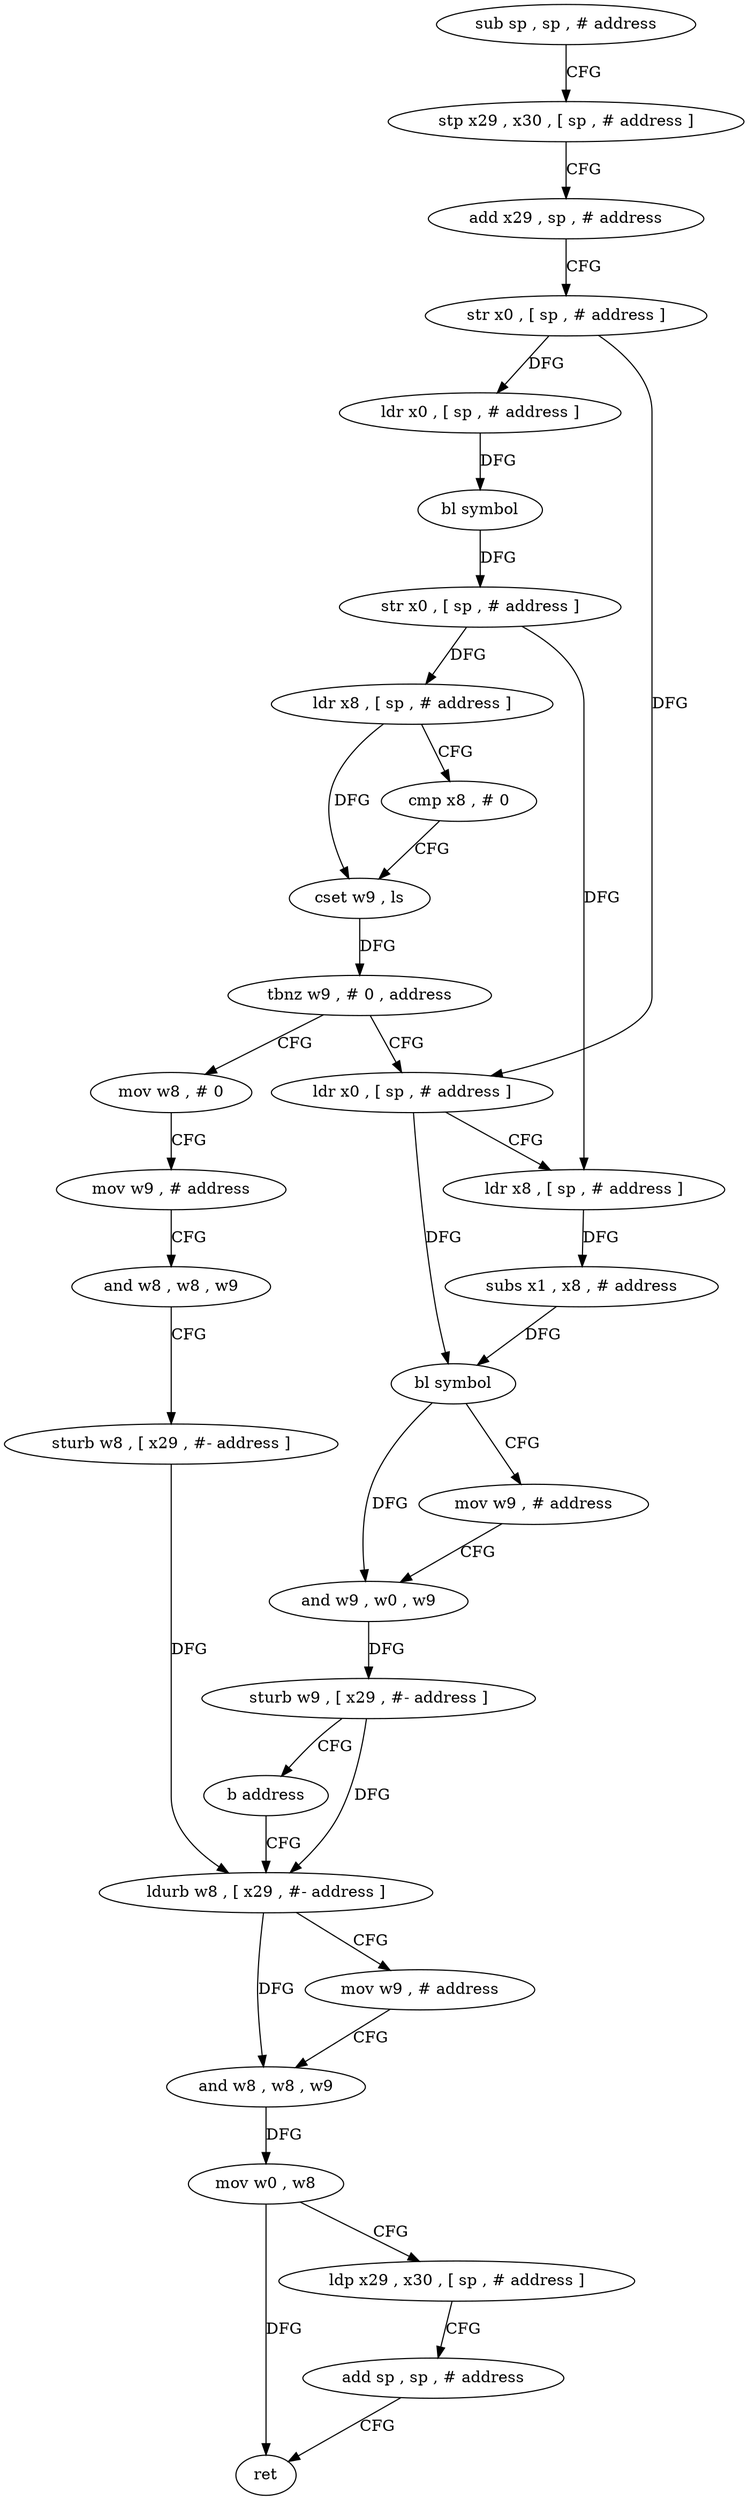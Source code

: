 digraph "func" {
"250656" [label = "sub sp , sp , # address" ]
"250660" [label = "stp x29 , x30 , [ sp , # address ]" ]
"250664" [label = "add x29 , sp , # address" ]
"250668" [label = "str x0 , [ sp , # address ]" ]
"250672" [label = "ldr x0 , [ sp , # address ]" ]
"250676" [label = "bl symbol" ]
"250680" [label = "str x0 , [ sp , # address ]" ]
"250684" [label = "ldr x8 , [ sp , # address ]" ]
"250688" [label = "cmp x8 , # 0" ]
"250692" [label = "cset w9 , ls" ]
"250696" [label = "tbnz w9 , # 0 , address" ]
"250732" [label = "mov w8 , # 0" ]
"250700" [label = "ldr x0 , [ sp , # address ]" ]
"250736" [label = "mov w9 , # address" ]
"250740" [label = "and w8 , w8 , w9" ]
"250744" [label = "sturb w8 , [ x29 , #- address ]" ]
"250748" [label = "ldurb w8 , [ x29 , #- address ]" ]
"250704" [label = "ldr x8 , [ sp , # address ]" ]
"250708" [label = "subs x1 , x8 , # address" ]
"250712" [label = "bl symbol" ]
"250716" [label = "mov w9 , # address" ]
"250720" [label = "and w9 , w0 , w9" ]
"250724" [label = "sturb w9 , [ x29 , #- address ]" ]
"250728" [label = "b address" ]
"250752" [label = "mov w9 , # address" ]
"250756" [label = "and w8 , w8 , w9" ]
"250760" [label = "mov w0 , w8" ]
"250764" [label = "ldp x29 , x30 , [ sp , # address ]" ]
"250768" [label = "add sp , sp , # address" ]
"250772" [label = "ret" ]
"250656" -> "250660" [ label = "CFG" ]
"250660" -> "250664" [ label = "CFG" ]
"250664" -> "250668" [ label = "CFG" ]
"250668" -> "250672" [ label = "DFG" ]
"250668" -> "250700" [ label = "DFG" ]
"250672" -> "250676" [ label = "DFG" ]
"250676" -> "250680" [ label = "DFG" ]
"250680" -> "250684" [ label = "DFG" ]
"250680" -> "250704" [ label = "DFG" ]
"250684" -> "250688" [ label = "CFG" ]
"250684" -> "250692" [ label = "DFG" ]
"250688" -> "250692" [ label = "CFG" ]
"250692" -> "250696" [ label = "DFG" ]
"250696" -> "250732" [ label = "CFG" ]
"250696" -> "250700" [ label = "CFG" ]
"250732" -> "250736" [ label = "CFG" ]
"250700" -> "250704" [ label = "CFG" ]
"250700" -> "250712" [ label = "DFG" ]
"250736" -> "250740" [ label = "CFG" ]
"250740" -> "250744" [ label = "CFG" ]
"250744" -> "250748" [ label = "DFG" ]
"250748" -> "250752" [ label = "CFG" ]
"250748" -> "250756" [ label = "DFG" ]
"250704" -> "250708" [ label = "DFG" ]
"250708" -> "250712" [ label = "DFG" ]
"250712" -> "250716" [ label = "CFG" ]
"250712" -> "250720" [ label = "DFG" ]
"250716" -> "250720" [ label = "CFG" ]
"250720" -> "250724" [ label = "DFG" ]
"250724" -> "250728" [ label = "CFG" ]
"250724" -> "250748" [ label = "DFG" ]
"250728" -> "250748" [ label = "CFG" ]
"250752" -> "250756" [ label = "CFG" ]
"250756" -> "250760" [ label = "DFG" ]
"250760" -> "250764" [ label = "CFG" ]
"250760" -> "250772" [ label = "DFG" ]
"250764" -> "250768" [ label = "CFG" ]
"250768" -> "250772" [ label = "CFG" ]
}
